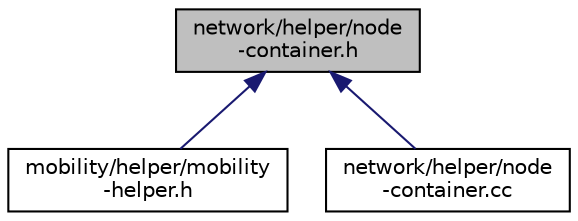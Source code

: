 digraph "network/helper/node-container.h"
{
  edge [fontname="Helvetica",fontsize="10",labelfontname="Helvetica",labelfontsize="10"];
  node [fontname="Helvetica",fontsize="10",shape=record];
  Node1 [label="network/helper/node\l-container.h",height=0.2,width=0.4,color="black", fillcolor="grey75", style="filled", fontcolor="black"];
  Node1 -> Node2 [dir="back",color="midnightblue",fontsize="10",style="solid"];
  Node2 [label="mobility/helper/mobility\l-helper.h",height=0.2,width=0.4,color="black", fillcolor="white", style="filled",URL="$db/dc0/mobility-helper_8h.html"];
  Node1 -> Node3 [dir="back",color="midnightblue",fontsize="10",style="solid"];
  Node3 [label="network/helper/node\l-container.cc",height=0.2,width=0.4,color="black", fillcolor="white", style="filled",URL="$dc/dc8/node-container_8cc.html"];
}
